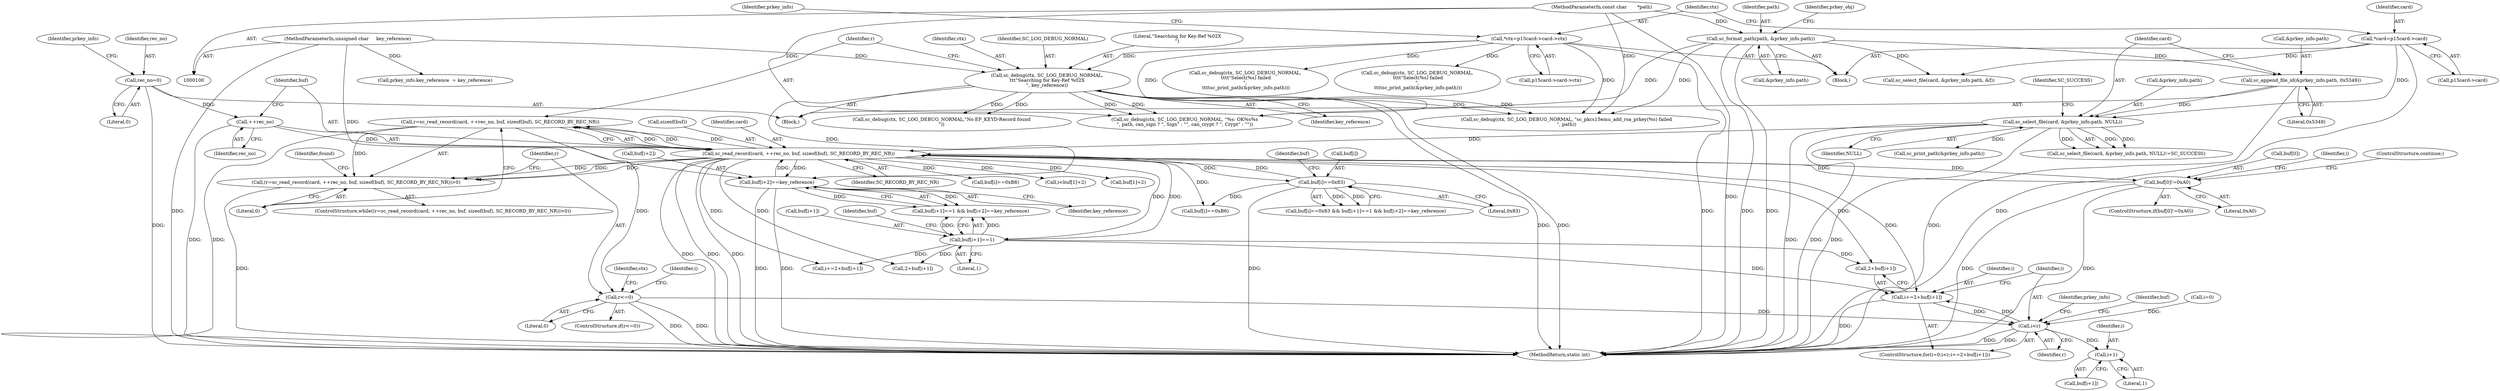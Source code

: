 digraph "0_OpenSC_8fe377e93b4b56060e5bbfb6f3142ceaeca744fa_20@API" {
"1000281" [label="(Call,r=sc_read_record(card, ++rec_no, buf, sizeof(buf), SC_RECORD_BY_REC_NR))"];
"1000283" [label="(Call,sc_read_record(card, ++rec_no, buf, sizeof(buf), SC_RECORD_BY_REC_NR))"];
"1000250" [label="(Call,sc_select_file(card, &prkey_info.path, NULL))"];
"1000110" [label="(Call,*card=p15card->card)"];
"1000241" [label="(Call,sc_append_file_id(&prkey_info.path, 0x5349))"];
"1000166" [label="(Call,sc_format_path(path, &prkey_info.path))"];
"1000102" [label="(MethodParameterIn,const char       *path)"];
"1000285" [label="(Call,++rec_no)"];
"1000223" [label="(Call,rec_no=0)"];
"1000298" [label="(Call,buf[0]!=0xA0)"];
"1000327" [label="(Call,buf[i]==0x83)"];
"1000340" [label="(Call,buf[i+2]==key_reference)"];
"1000274" [label="(Call,sc_debug(ctx, SC_LOG_DEBUG_NORMAL,\n\t\t\t\"Searching for Key-Ref %02X\n\", key_reference))"];
"1000116" [label="(Call,*ctx=p15card->card->ctx)"];
"1000104" [label="(MethodParameterIn,unsigned char     key_reference)"];
"1000333" [label="(Call,buf[i+1]==1)"];
"1000280" [label="(Call,(r=sc_read_record(card, ++rec_no, buf, sizeof(buf), SC_RECORD_BY_REC_NR))>0)"];
"1000353" [label="(Call,r<=0)"];
"1000367" [label="(Call,i<r)"];
"1000370" [label="(Call,i+=2+buf[i+1])"];
"1000376" [label="(Call,i+1)"];
"1000287" [label="(Identifier,buf)"];
"1000333" [label="(Call,buf[i+1]==1)"];
"1000315" [label="(Call,i+=2+buf[i+1])"];
"1000369" [label="(Identifier,r)"];
"1000110" [label="(Call,*card=p15card->card)"];
"1000328" [label="(Call,buf[i])"];
"1000346" [label="(Identifier,key_reference)"];
"1000108" [label="(Block,)"];
"1000497" [label="(Call,sc_debug(ctx, SC_LOG_DEBUG_NORMAL, \"%s: OK%s%s\n\", path, can_sign ? \", Sign\" : \"\", can_crypt ? \", Crypt\" : \"\"))"];
"1000354" [label="(Identifier,r)"];
"1000317" [label="(Call,2+buf[i+1])"];
"1000357" [label="(Call,sc_debug(ctx, SC_LOG_DEBUG_NORMAL,\"No EF_KEYD-Record found\n\"))"];
"1000377" [label="(Identifier,i)"];
"1000284" [label="(Identifier,card)"];
"1000219" [label="(Block,)"];
"1000334" [label="(Call,buf[i+1])"];
"1000374" [label="(Call,buf[i+1])"];
"1000131" [label="(Identifier,prkey_info)"];
"1000281" [label="(Call,r=sc_read_record(card, ++rec_no, buf, sizeof(buf), SC_RECORD_BY_REC_NR))"];
"1000276" [label="(Identifier,SC_LOG_DEBUG_NORMAL)"];
"1000295" [label="(Identifier,found)"];
"1000290" [label="(Identifier,SC_RECORD_BY_REC_NR)"];
"1000363" [label="(ControlStructure,for(i=0;i<r;i+=2+buf[i+1]))"];
"1000291" [label="(Literal,0)"];
"1000167" [label="(Identifier,path)"];
"1000251" [label="(Identifier,card)"];
"1000458" [label="(Identifier,prkey_info)"];
"1000368" [label="(Identifier,i)"];
"1000371" [label="(Identifier,i)"];
"1000512" [label="(MethodReturn,static int)"];
"1000401" [label="(Call,sc_select_file(card, &prkey_info.path, &f))"];
"1000367" [label="(Call,i<r)"];
"1000342" [label="(Identifier,buf)"];
"1000225" [label="(Literal,0)"];
"1000353" [label="(Call,r<=0)"];
"1000299" [label="(Call,buf[0])"];
"1000383" [label="(Identifier,buf)"];
"1000267" [label="(Call,sc_print_path(&prkey_info.path))"];
"1000358" [label="(Identifier,ctx)"];
"1000285" [label="(Call,++rec_no)"];
"1000288" [label="(Call,sizeof(buf))"];
"1000104" [label="(MethodParameterIn,unsigned char     key_reference)"];
"1000250" [label="(Call,sc_select_file(card, &prkey_info.path, NULL))"];
"1000326" [label="(Call,buf[i]==0x83 && buf[i+1]==1 && buf[i+2]==key_reference)"];
"1000352" [label="(ControlStructure,if(r<=0))"];
"1000341" [label="(Call,buf[i+2])"];
"1000370" [label="(Call,i+=2+buf[i+1])"];
"1000376" [label="(Call,i+1)"];
"1000102" [label="(MethodParameterIn,const char       *path)"];
"1000339" [label="(Literal,1)"];
"1000168" [label="(Call,&prkey_info.path)"];
"1000306" [label="(Identifier,i)"];
"1000372" [label="(Call,2+buf[i+1])"];
"1000274" [label="(Call,sc_debug(ctx, SC_LOG_DEBUG_NORMAL,\n\t\t\t\"Searching for Key-Ref %02X\n\", key_reference))"];
"1000280" [label="(Call,(r=sc_read_record(card, ++rec_no, buf, sizeof(buf), SC_RECORD_BY_REC_NR))>0)"];
"1000249" [label="(Call,sc_select_file(card, &prkey_info.path, NULL)!=SC_SUCCESS)"];
"1000327" [label="(Call,buf[i]==0x83)"];
"1000298" [label="(Call,buf[0]!=0xA0)"];
"1000389" [label="(Call,buf[i]==0xB8)"];
"1000277" [label="(Literal,\"Searching for Key-Ref %02X\n\")"];
"1000241" [label="(Call,sc_append_file_id(&prkey_info.path, 0x5349))"];
"1000257" [label="(Identifier,SC_SUCCESS)"];
"1000252" [label="(Call,&prkey_info.path)"];
"1000335" [label="(Identifier,buf)"];
"1000116" [label="(Call,*ctx=p15card->card->ctx)"];
"1000381" [label="(Call,buf[i]==0xB6)"];
"1000118" [label="(Call,p15card->card->ctx)"];
"1000286" [label="(Identifier,rec_no)"];
"1000230" [label="(Identifier,prkey_info)"];
"1000490" [label="(Call,sc_debug(ctx, SC_LOG_DEBUG_NORMAL, \"sc_pkcs15emu_add_rsa_prkey(%s) failed\n\", path))"];
"1000297" [label="(ControlStructure,if(buf[0]!=0xA0))"];
"1000279" [label="(ControlStructure,while((r=sc_read_record(card, ++rec_no, buf, sizeof(buf), SC_RECORD_BY_REC_NR))>0))"];
"1000421" [label="(Call,sc_debug(ctx, SC_LOG_DEBUG_NORMAL,\n \t\t\t\t\"Select(%s) failed\n\",\n \t\t\t\tsc_print_path(&prkey_info.path)))"];
"1000331" [label="(Literal,0x83)"];
"1000282" [label="(Identifier,r)"];
"1000246" [label="(Literal,0x5349)"];
"1000112" [label="(Call,p15card->card)"];
"1000340" [label="(Call,buf[i+2]==key_reference)"];
"1000117" [label="(Identifier,ctx)"];
"1000256" [label="(Identifier,NULL)"];
"1000278" [label="(Identifier,key_reference)"];
"1000275" [label="(Identifier,ctx)"];
"1000365" [label="(Identifier,i)"];
"1000302" [label="(Literal,0xA0)"];
"1000224" [label="(Identifier,rec_no)"];
"1000364" [label="(Call,i=0)"];
"1000174" [label="(Identifier,prkey_obj)"];
"1000166" [label="(Call,sc_format_path(path, &prkey_info.path))"];
"1000355" [label="(Literal,0)"];
"1000378" [label="(Literal,1)"];
"1000308" [label="(Call,i<buf[1]+2)"];
"1000242" [label="(Call,&prkey_info.path)"];
"1000310" [label="(Call,buf[1]+2)"];
"1000332" [label="(Call,buf[i+1]==1 && buf[i+2]==key_reference)"];
"1000156" [label="(Call,prkey_info.key_reference  = key_reference)"];
"1000303" [label="(ControlStructure,continue;)"];
"1000283" [label="(Call,sc_read_record(card, ++rec_no, buf, sizeof(buf), SC_RECORD_BY_REC_NR))"];
"1000263" [label="(Call,sc_debug(ctx, SC_LOG_DEBUG_NORMAL,\n \t\t\t\t\"Select(%s) failed\n\",\n \t\t\t\tsc_print_path(&prkey_info.path)))"];
"1000223" [label="(Call,rec_no=0)"];
"1000111" [label="(Identifier,card)"];
"1000281" -> "1000280"  [label="AST: "];
"1000281" -> "1000283"  [label="CFG: "];
"1000282" -> "1000281"  [label="AST: "];
"1000283" -> "1000281"  [label="AST: "];
"1000291" -> "1000281"  [label="CFG: "];
"1000281" -> "1000512"  [label="DDG: "];
"1000281" -> "1000280"  [label="DDG: "];
"1000283" -> "1000281"  [label="DDG: "];
"1000283" -> "1000281"  [label="DDG: "];
"1000283" -> "1000281"  [label="DDG: "];
"1000281" -> "1000353"  [label="DDG: "];
"1000283" -> "1000290"  [label="CFG: "];
"1000284" -> "1000283"  [label="AST: "];
"1000285" -> "1000283"  [label="AST: "];
"1000287" -> "1000283"  [label="AST: "];
"1000288" -> "1000283"  [label="AST: "];
"1000290" -> "1000283"  [label="AST: "];
"1000283" -> "1000512"  [label="DDG: "];
"1000283" -> "1000512"  [label="DDG: "];
"1000283" -> "1000512"  [label="DDG: "];
"1000283" -> "1000280"  [label="DDG: "];
"1000283" -> "1000280"  [label="DDG: "];
"1000283" -> "1000280"  [label="DDG: "];
"1000250" -> "1000283"  [label="DDG: "];
"1000285" -> "1000283"  [label="DDG: "];
"1000298" -> "1000283"  [label="DDG: "];
"1000327" -> "1000283"  [label="DDG: "];
"1000340" -> "1000283"  [label="DDG: "];
"1000333" -> "1000283"  [label="DDG: "];
"1000283" -> "1000298"  [label="DDG: "];
"1000283" -> "1000308"  [label="DDG: "];
"1000283" -> "1000310"  [label="DDG: "];
"1000283" -> "1000315"  [label="DDG: "];
"1000283" -> "1000317"  [label="DDG: "];
"1000283" -> "1000327"  [label="DDG: "];
"1000283" -> "1000333"  [label="DDG: "];
"1000283" -> "1000340"  [label="DDG: "];
"1000283" -> "1000370"  [label="DDG: "];
"1000283" -> "1000372"  [label="DDG: "];
"1000283" -> "1000381"  [label="DDG: "];
"1000283" -> "1000389"  [label="DDG: "];
"1000250" -> "1000249"  [label="AST: "];
"1000250" -> "1000256"  [label="CFG: "];
"1000251" -> "1000250"  [label="AST: "];
"1000252" -> "1000250"  [label="AST: "];
"1000256" -> "1000250"  [label="AST: "];
"1000257" -> "1000250"  [label="CFG: "];
"1000250" -> "1000512"  [label="DDG: "];
"1000250" -> "1000512"  [label="DDG: "];
"1000250" -> "1000512"  [label="DDG: "];
"1000250" -> "1000249"  [label="DDG: "];
"1000250" -> "1000249"  [label="DDG: "];
"1000250" -> "1000249"  [label="DDG: "];
"1000110" -> "1000250"  [label="DDG: "];
"1000241" -> "1000250"  [label="DDG: "];
"1000250" -> "1000267"  [label="DDG: "];
"1000110" -> "1000108"  [label="AST: "];
"1000110" -> "1000112"  [label="CFG: "];
"1000111" -> "1000110"  [label="AST: "];
"1000112" -> "1000110"  [label="AST: "];
"1000117" -> "1000110"  [label="CFG: "];
"1000110" -> "1000512"  [label="DDG: "];
"1000110" -> "1000401"  [label="DDG: "];
"1000241" -> "1000219"  [label="AST: "];
"1000241" -> "1000246"  [label="CFG: "];
"1000242" -> "1000241"  [label="AST: "];
"1000246" -> "1000241"  [label="AST: "];
"1000251" -> "1000241"  [label="CFG: "];
"1000241" -> "1000512"  [label="DDG: "];
"1000166" -> "1000241"  [label="DDG: "];
"1000166" -> "1000108"  [label="AST: "];
"1000166" -> "1000168"  [label="CFG: "];
"1000167" -> "1000166"  [label="AST: "];
"1000168" -> "1000166"  [label="AST: "];
"1000174" -> "1000166"  [label="CFG: "];
"1000166" -> "1000512"  [label="DDG: "];
"1000166" -> "1000512"  [label="DDG: "];
"1000102" -> "1000166"  [label="DDG: "];
"1000166" -> "1000401"  [label="DDG: "];
"1000166" -> "1000490"  [label="DDG: "];
"1000166" -> "1000497"  [label="DDG: "];
"1000102" -> "1000100"  [label="AST: "];
"1000102" -> "1000512"  [label="DDG: "];
"1000102" -> "1000490"  [label="DDG: "];
"1000102" -> "1000497"  [label="DDG: "];
"1000285" -> "1000286"  [label="CFG: "];
"1000286" -> "1000285"  [label="AST: "];
"1000287" -> "1000285"  [label="CFG: "];
"1000285" -> "1000512"  [label="DDG: "];
"1000223" -> "1000285"  [label="DDG: "];
"1000223" -> "1000219"  [label="AST: "];
"1000223" -> "1000225"  [label="CFG: "];
"1000224" -> "1000223"  [label="AST: "];
"1000225" -> "1000223"  [label="AST: "];
"1000230" -> "1000223"  [label="CFG: "];
"1000223" -> "1000512"  [label="DDG: "];
"1000298" -> "1000297"  [label="AST: "];
"1000298" -> "1000302"  [label="CFG: "];
"1000299" -> "1000298"  [label="AST: "];
"1000302" -> "1000298"  [label="AST: "];
"1000303" -> "1000298"  [label="CFG: "];
"1000306" -> "1000298"  [label="CFG: "];
"1000298" -> "1000512"  [label="DDG: "];
"1000298" -> "1000512"  [label="DDG: "];
"1000327" -> "1000326"  [label="AST: "];
"1000327" -> "1000331"  [label="CFG: "];
"1000328" -> "1000327"  [label="AST: "];
"1000331" -> "1000327"  [label="AST: "];
"1000335" -> "1000327"  [label="CFG: "];
"1000326" -> "1000327"  [label="CFG: "];
"1000327" -> "1000512"  [label="DDG: "];
"1000327" -> "1000326"  [label="DDG: "];
"1000327" -> "1000326"  [label="DDG: "];
"1000327" -> "1000381"  [label="DDG: "];
"1000340" -> "1000332"  [label="AST: "];
"1000340" -> "1000346"  [label="CFG: "];
"1000341" -> "1000340"  [label="AST: "];
"1000346" -> "1000340"  [label="AST: "];
"1000332" -> "1000340"  [label="CFG: "];
"1000340" -> "1000512"  [label="DDG: "];
"1000340" -> "1000512"  [label="DDG: "];
"1000340" -> "1000332"  [label="DDG: "];
"1000340" -> "1000332"  [label="DDG: "];
"1000274" -> "1000340"  [label="DDG: "];
"1000104" -> "1000340"  [label="DDG: "];
"1000274" -> "1000219"  [label="AST: "];
"1000274" -> "1000278"  [label="CFG: "];
"1000275" -> "1000274"  [label="AST: "];
"1000276" -> "1000274"  [label="AST: "];
"1000277" -> "1000274"  [label="AST: "];
"1000278" -> "1000274"  [label="AST: "];
"1000282" -> "1000274"  [label="CFG: "];
"1000274" -> "1000512"  [label="DDG: "];
"1000274" -> "1000512"  [label="DDG: "];
"1000116" -> "1000274"  [label="DDG: "];
"1000104" -> "1000274"  [label="DDG: "];
"1000274" -> "1000357"  [label="DDG: "];
"1000274" -> "1000357"  [label="DDG: "];
"1000274" -> "1000490"  [label="DDG: "];
"1000274" -> "1000490"  [label="DDG: "];
"1000274" -> "1000497"  [label="DDG: "];
"1000274" -> "1000497"  [label="DDG: "];
"1000116" -> "1000108"  [label="AST: "];
"1000116" -> "1000118"  [label="CFG: "];
"1000117" -> "1000116"  [label="AST: "];
"1000118" -> "1000116"  [label="AST: "];
"1000131" -> "1000116"  [label="CFG: "];
"1000116" -> "1000512"  [label="DDG: "];
"1000116" -> "1000263"  [label="DDG: "];
"1000116" -> "1000421"  [label="DDG: "];
"1000116" -> "1000490"  [label="DDG: "];
"1000116" -> "1000497"  [label="DDG: "];
"1000104" -> "1000100"  [label="AST: "];
"1000104" -> "1000512"  [label="DDG: "];
"1000104" -> "1000156"  [label="DDG: "];
"1000333" -> "1000332"  [label="AST: "];
"1000333" -> "1000339"  [label="CFG: "];
"1000334" -> "1000333"  [label="AST: "];
"1000339" -> "1000333"  [label="AST: "];
"1000342" -> "1000333"  [label="CFG: "];
"1000332" -> "1000333"  [label="CFG: "];
"1000333" -> "1000315"  [label="DDG: "];
"1000333" -> "1000317"  [label="DDG: "];
"1000333" -> "1000332"  [label="DDG: "];
"1000333" -> "1000332"  [label="DDG: "];
"1000333" -> "1000370"  [label="DDG: "];
"1000333" -> "1000372"  [label="DDG: "];
"1000280" -> "1000279"  [label="AST: "];
"1000280" -> "1000291"  [label="CFG: "];
"1000291" -> "1000280"  [label="AST: "];
"1000295" -> "1000280"  [label="CFG: "];
"1000354" -> "1000280"  [label="CFG: "];
"1000280" -> "1000512"  [label="DDG: "];
"1000353" -> "1000352"  [label="AST: "];
"1000353" -> "1000355"  [label="CFG: "];
"1000354" -> "1000353"  [label="AST: "];
"1000355" -> "1000353"  [label="AST: "];
"1000358" -> "1000353"  [label="CFG: "];
"1000365" -> "1000353"  [label="CFG: "];
"1000353" -> "1000512"  [label="DDG: "];
"1000353" -> "1000512"  [label="DDG: "];
"1000353" -> "1000367"  [label="DDG: "];
"1000367" -> "1000363"  [label="AST: "];
"1000367" -> "1000369"  [label="CFG: "];
"1000368" -> "1000367"  [label="AST: "];
"1000369" -> "1000367"  [label="AST: "];
"1000383" -> "1000367"  [label="CFG: "];
"1000458" -> "1000367"  [label="CFG: "];
"1000367" -> "1000512"  [label="DDG: "];
"1000367" -> "1000512"  [label="DDG: "];
"1000364" -> "1000367"  [label="DDG: "];
"1000370" -> "1000367"  [label="DDG: "];
"1000367" -> "1000370"  [label="DDG: "];
"1000367" -> "1000376"  [label="DDG: "];
"1000370" -> "1000363"  [label="AST: "];
"1000370" -> "1000372"  [label="CFG: "];
"1000371" -> "1000370"  [label="AST: "];
"1000372" -> "1000370"  [label="AST: "];
"1000368" -> "1000370"  [label="CFG: "];
"1000370" -> "1000512"  [label="DDG: "];
"1000376" -> "1000374"  [label="AST: "];
"1000376" -> "1000378"  [label="CFG: "];
"1000377" -> "1000376"  [label="AST: "];
"1000378" -> "1000376"  [label="AST: "];
"1000374" -> "1000376"  [label="CFG: "];
}

